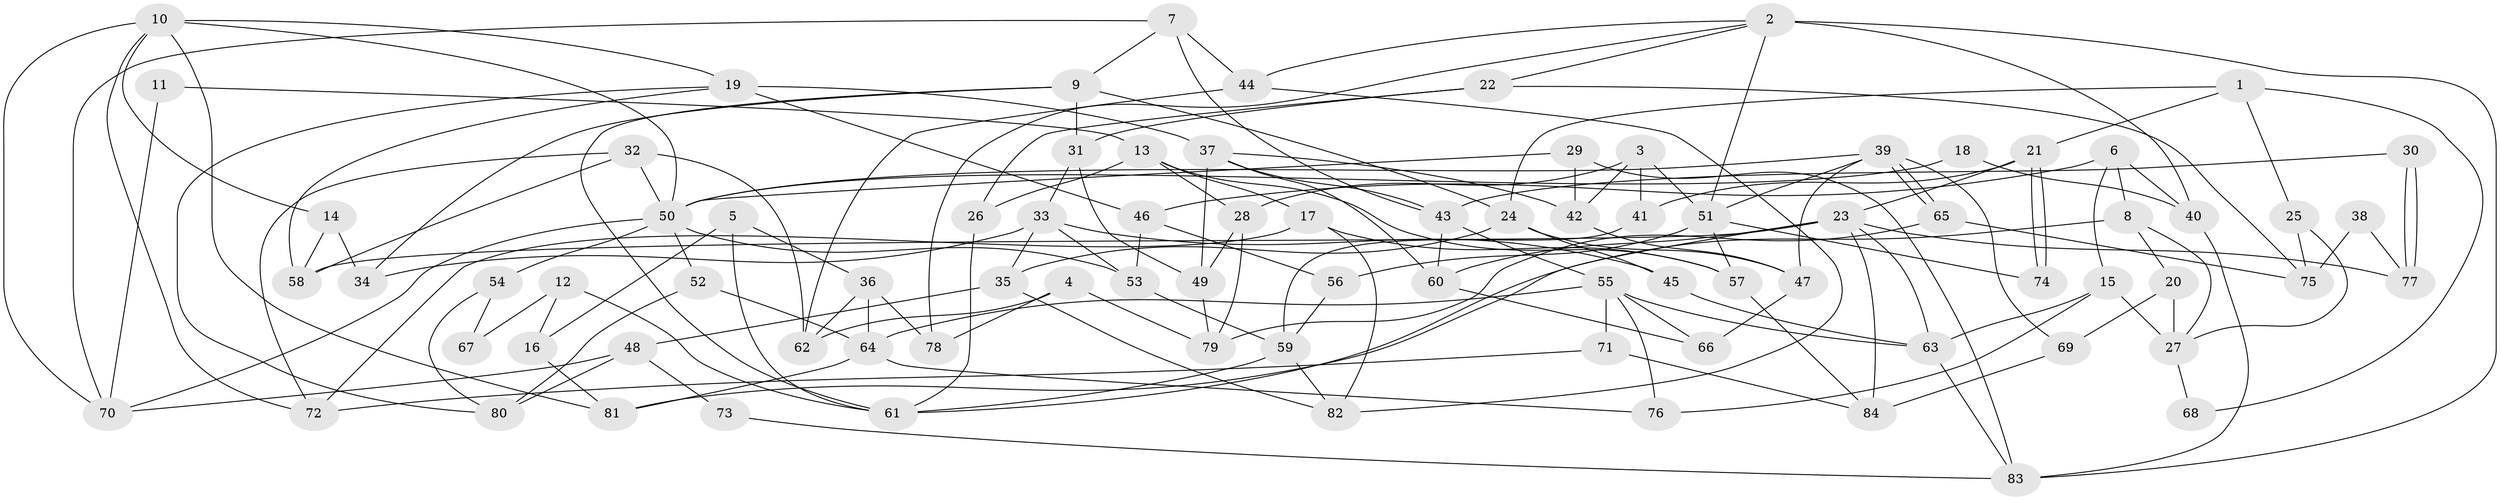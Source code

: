 // Generated by graph-tools (version 1.1) at 2025/11/02/27/25 16:11:23]
// undirected, 84 vertices, 168 edges
graph export_dot {
graph [start="1"]
  node [color=gray90,style=filled];
  1;
  2;
  3;
  4;
  5;
  6;
  7;
  8;
  9;
  10;
  11;
  12;
  13;
  14;
  15;
  16;
  17;
  18;
  19;
  20;
  21;
  22;
  23;
  24;
  25;
  26;
  27;
  28;
  29;
  30;
  31;
  32;
  33;
  34;
  35;
  36;
  37;
  38;
  39;
  40;
  41;
  42;
  43;
  44;
  45;
  46;
  47;
  48;
  49;
  50;
  51;
  52;
  53;
  54;
  55;
  56;
  57;
  58;
  59;
  60;
  61;
  62;
  63;
  64;
  65;
  66;
  67;
  68;
  69;
  70;
  71;
  72;
  73;
  74;
  75;
  76;
  77;
  78;
  79;
  80;
  81;
  82;
  83;
  84;
  1 -- 21;
  1 -- 24;
  1 -- 25;
  1 -- 68;
  2 -- 83;
  2 -- 40;
  2 -- 22;
  2 -- 44;
  2 -- 51;
  2 -- 78;
  3 -- 42;
  3 -- 41;
  3 -- 28;
  3 -- 51;
  4 -- 78;
  4 -- 79;
  4 -- 62;
  5 -- 36;
  5 -- 61;
  5 -- 16;
  6 -- 15;
  6 -- 46;
  6 -- 8;
  6 -- 40;
  7 -- 44;
  7 -- 70;
  7 -- 9;
  7 -- 43;
  8 -- 81;
  8 -- 20;
  8 -- 27;
  9 -- 31;
  9 -- 24;
  9 -- 34;
  9 -- 61;
  10 -- 19;
  10 -- 72;
  10 -- 14;
  10 -- 50;
  10 -- 70;
  10 -- 81;
  11 -- 70;
  11 -- 13;
  12 -- 16;
  12 -- 61;
  12 -- 67;
  13 -- 17;
  13 -- 57;
  13 -- 26;
  13 -- 28;
  14 -- 58;
  14 -- 34;
  15 -- 76;
  15 -- 27;
  15 -- 63;
  16 -- 81;
  17 -- 72;
  17 -- 57;
  17 -- 82;
  18 -- 50;
  18 -- 40;
  19 -- 37;
  19 -- 46;
  19 -- 58;
  19 -- 80;
  20 -- 27;
  20 -- 69;
  21 -- 74;
  21 -- 74;
  21 -- 23;
  21 -- 41;
  22 -- 26;
  22 -- 31;
  22 -- 75;
  23 -- 63;
  23 -- 58;
  23 -- 60;
  23 -- 61;
  23 -- 77;
  23 -- 84;
  24 -- 45;
  24 -- 35;
  24 -- 47;
  25 -- 75;
  25 -- 27;
  26 -- 61;
  27 -- 68;
  28 -- 49;
  28 -- 79;
  29 -- 42;
  29 -- 50;
  29 -- 83;
  30 -- 43;
  30 -- 77;
  30 -- 77;
  31 -- 33;
  31 -- 49;
  32 -- 62;
  32 -- 50;
  32 -- 58;
  32 -- 72;
  33 -- 34;
  33 -- 53;
  33 -- 35;
  33 -- 45;
  35 -- 48;
  35 -- 82;
  36 -- 62;
  36 -- 64;
  36 -- 78;
  37 -- 43;
  37 -- 49;
  37 -- 42;
  37 -- 60;
  38 -- 75;
  38 -- 77;
  39 -- 51;
  39 -- 65;
  39 -- 65;
  39 -- 47;
  39 -- 50;
  39 -- 69;
  40 -- 83;
  41 -- 59;
  42 -- 47;
  43 -- 60;
  43 -- 55;
  44 -- 82;
  44 -- 62;
  45 -- 63;
  46 -- 56;
  46 -- 53;
  47 -- 66;
  48 -- 70;
  48 -- 73;
  48 -- 80;
  49 -- 79;
  50 -- 52;
  50 -- 53;
  50 -- 54;
  50 -- 70;
  51 -- 56;
  51 -- 57;
  51 -- 74;
  52 -- 80;
  52 -- 64;
  53 -- 59;
  54 -- 80;
  54 -- 67;
  55 -- 66;
  55 -- 63;
  55 -- 64;
  55 -- 71;
  55 -- 76;
  56 -- 59;
  57 -- 84;
  59 -- 61;
  59 -- 82;
  60 -- 66;
  63 -- 83;
  64 -- 76;
  64 -- 81;
  65 -- 79;
  65 -- 75;
  69 -- 84;
  71 -- 84;
  71 -- 72;
  73 -- 83;
}
